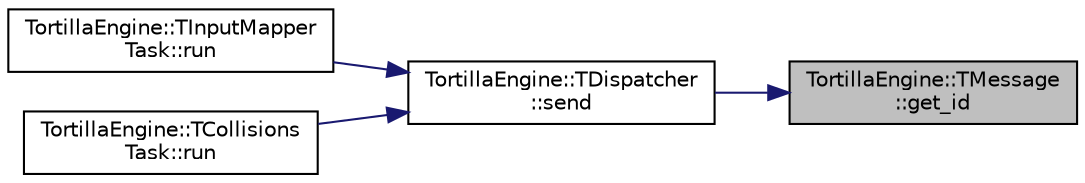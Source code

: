 digraph "TortillaEngine::TMessage::get_id"
{
 // LATEX_PDF_SIZE
  edge [fontname="Helvetica",fontsize="10",labelfontname="Helvetica",labelfontsize="10"];
  node [fontname="Helvetica",fontsize="10",shape=record];
  rankdir="RL";
  Node1 [label="TortillaEngine::TMessage\l::get_id",height=0.2,width=0.4,color="black", fillcolor="grey75", style="filled", fontcolor="black",tooltip="Gets the id of the message."];
  Node1 -> Node2 [dir="back",color="midnightblue",fontsize="10",style="solid",fontname="Helvetica"];
  Node2 [label="TortillaEngine::TDispatcher\l::send",height=0.2,width=0.4,color="black", fillcolor="white", style="filled",URL="$class_tortilla_engine_1_1_t_dispatcher.html#a0533f9624dbb8407acc0dbbec8b36a74",tooltip="Sends a message to all the observers subscribed to this message id."];
  Node2 -> Node3 [dir="back",color="midnightblue",fontsize="10",style="solid",fontname="Helvetica"];
  Node3 [label="TortillaEngine::TInputMapper\lTask::run",height=0.2,width=0.4,color="black", fillcolor="white", style="filled",URL="$class_tortilla_engine_1_1_t_input_mapper_task.html#a8ac17b32f56abf4ab59f16874da7679d",tooltip="Recives the events in order and launch the messages of the actions."];
  Node2 -> Node4 [dir="back",color="midnightblue",fontsize="10",style="solid",fontname="Helvetica"];
  Node4 [label="TortillaEngine::TCollisions\lTask::run",height=0.2,width=0.4,color="black", fillcolor="white", style="filled",URL="$class_tortilla_engine_1_1_t_collisions_task.html#a2c1ec859f7fee45133496e825d3d065f",tooltip="Execute the collision detection check of all the subscribed colliders."];
}
